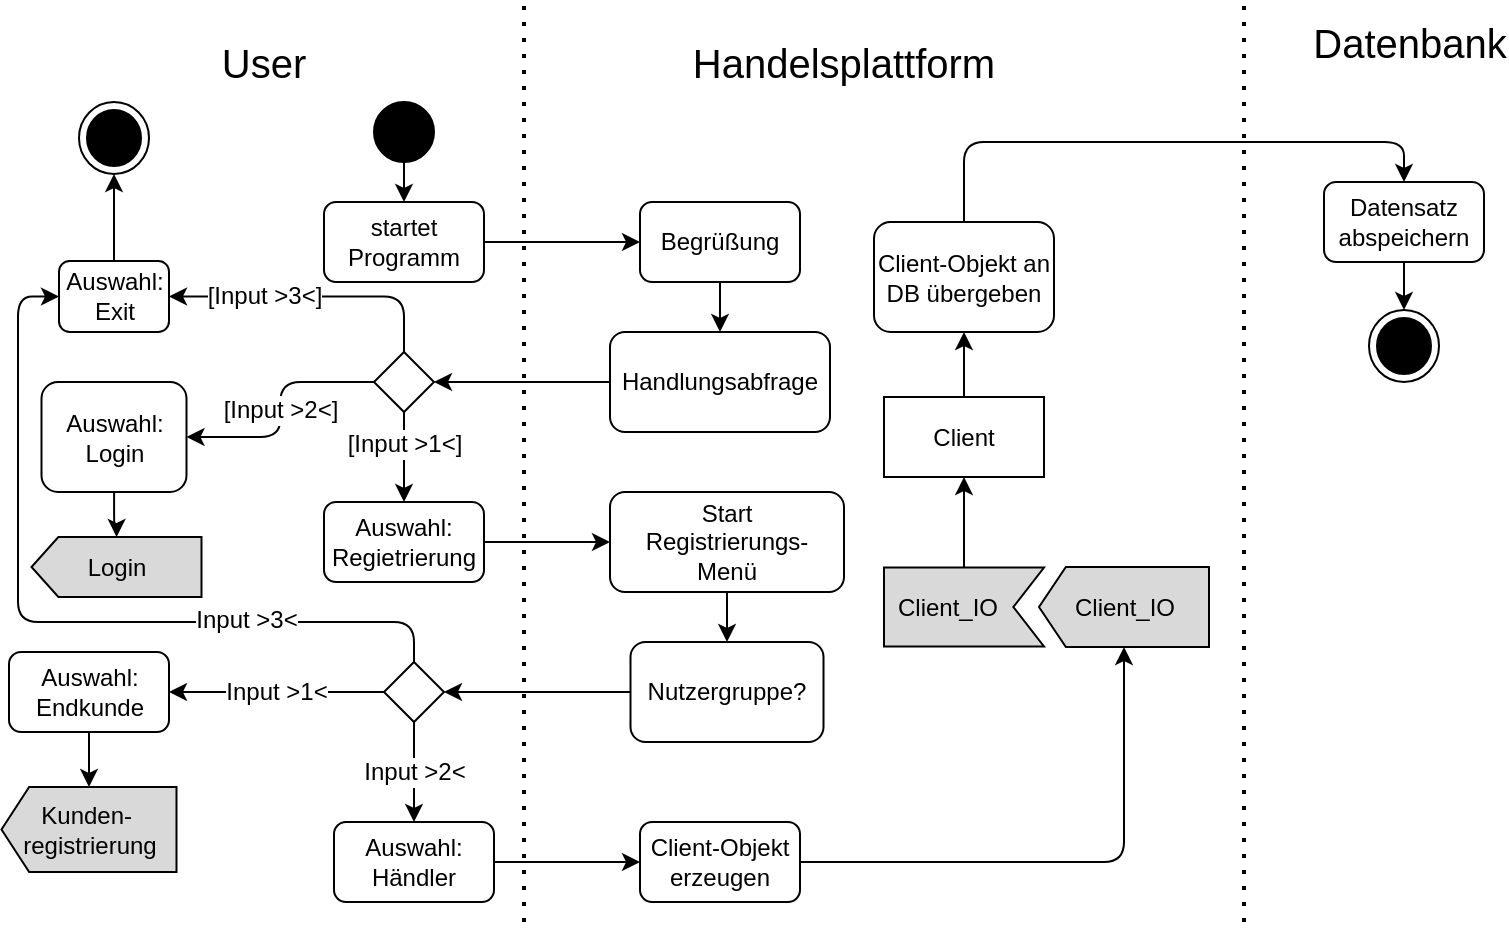 <mxfile version="14.5.1" type="device"><diagram id="sf5kEHDXckXKXi03bOPB" name="Register- Activity Diagram"><mxGraphModel dx="758" dy="731" grid="1" gridSize="10" guides="1" tooltips="1" connect="1" arrows="1" fold="1" page="1" pageScale="1" pageWidth="1169" pageHeight="827" math="0" shadow="0"><root><mxCell id="0"/><mxCell id="1" parent="0"/><mxCell id="WPlKu7ag9nUZJ6A5SAFR-41" value="" style="endArrow=none;dashed=1;html=1;dashPattern=1 3;strokeWidth=2;" edge="1" parent="1"><mxGeometry width="50" height="50" relative="1" as="geometry"><mxPoint x="480" y="490" as="sourcePoint"/><mxPoint x="480" y="30" as="targetPoint"/></mxGeometry></mxCell><mxCell id="WPlKu7ag9nUZJ6A5SAFR-2" value="" style="endArrow=none;dashed=1;html=1;dashPattern=1 3;strokeWidth=2;" edge="1" parent="1"><mxGeometry width="50" height="50" relative="1" as="geometry"><mxPoint x="840" y="490" as="sourcePoint"/><mxPoint x="840" y="30" as="targetPoint"/></mxGeometry></mxCell><mxCell id="WPlKu7ag9nUZJ6A5SAFR-4" value="User" style="text;html=1;strokeColor=none;fillColor=none;align=center;verticalAlign=middle;whiteSpace=wrap;rounded=0;fontSize=20;" vertex="1" parent="1"><mxGeometry x="330" y="50" width="40" height="20" as="geometry"/></mxCell><mxCell id="WPlKu7ag9nUZJ6A5SAFR-5" value="Handelsplattform" style="text;html=1;strokeColor=none;fillColor=none;align=center;verticalAlign=middle;whiteSpace=wrap;rounded=0;fontSize=20;" vertex="1" parent="1"><mxGeometry x="620" y="50" width="40" height="20" as="geometry"/></mxCell><mxCell id="WPlKu7ag9nUZJ6A5SAFR-7" value="Datenbank" style="text;html=1;strokeColor=none;fillColor=none;align=center;verticalAlign=middle;whiteSpace=wrap;rounded=0;fontSize=20;" vertex="1" parent="1"><mxGeometry x="902.5" y="40" width="40" height="20" as="geometry"/></mxCell><mxCell id="WPlKu7ag9nUZJ6A5SAFR-10" style="edgeStyle=orthogonalEdgeStyle;rounded=0;orthogonalLoop=1;jettySize=auto;html=1;exitX=0.5;exitY=1;exitDx=0;exitDy=0;entryX=0.5;entryY=0;entryDx=0;entryDy=0;fontSize=12;fontColor=#FFFFFF;" edge="1" parent="1" source="WPlKu7ag9nUZJ6A5SAFR-8" target="WPlKu7ag9nUZJ6A5SAFR-9"><mxGeometry relative="1" as="geometry"/></mxCell><mxCell id="WPlKu7ag9nUZJ6A5SAFR-8" value="" style="ellipse;whiteSpace=wrap;html=1;aspect=fixed;fillColor=#000000;" vertex="1" parent="1"><mxGeometry x="405" y="80" width="30" height="30" as="geometry"/></mxCell><mxCell id="WPlKu7ag9nUZJ6A5SAFR-13" style="edgeStyle=orthogonalEdgeStyle;rounded=1;orthogonalLoop=1;jettySize=auto;html=1;fontSize=12;fontColor=#FFFFFF;" edge="1" parent="1" source="WPlKu7ag9nUZJ6A5SAFR-9" target="WPlKu7ag9nUZJ6A5SAFR-12"><mxGeometry relative="1" as="geometry"/></mxCell><mxCell id="WPlKu7ag9nUZJ6A5SAFR-9" value="startet Programm" style="rounded=1;whiteSpace=wrap;html=1;fontSize=12;fillColor=#FFFFFF;" vertex="1" parent="1"><mxGeometry x="380" y="130" width="80" height="40" as="geometry"/></mxCell><mxCell id="WPlKu7ag9nUZJ6A5SAFR-70" style="edgeStyle=orthogonalEdgeStyle;rounded=1;orthogonalLoop=1;jettySize=auto;html=1;exitX=0.5;exitY=1;exitDx=0;exitDy=0;entryX=0.5;entryY=0;entryDx=0;entryDy=0;fontSize=12;fontColor=#FFFFFF;" edge="1" parent="1" source="WPlKu7ag9nUZJ6A5SAFR-12" target="WPlKu7ag9nUZJ6A5SAFR-15"><mxGeometry relative="1" as="geometry"/></mxCell><mxCell id="WPlKu7ag9nUZJ6A5SAFR-12" value="Begrüßung" style="rounded=1;whiteSpace=wrap;html=1;fontSize=12;fillColor=#FFFFFF;" vertex="1" parent="1"><mxGeometry x="538" y="130" width="80" height="40" as="geometry"/></mxCell><mxCell id="WPlKu7ag9nUZJ6A5SAFR-61" style="edgeStyle=orthogonalEdgeStyle;rounded=1;orthogonalLoop=1;jettySize=auto;html=1;entryX=1;entryY=0.5;entryDx=0;entryDy=0;fontSize=12;fontColor=#FFFFFF;" edge="1" parent="1" source="WPlKu7ag9nUZJ6A5SAFR-15" target="WPlKu7ag9nUZJ6A5SAFR-17"><mxGeometry relative="1" as="geometry"/></mxCell><mxCell id="WPlKu7ag9nUZJ6A5SAFR-15" value="Handlungsabfrage&lt;br&gt;" style="rounded=1;whiteSpace=wrap;html=1;fontSize=12;fillColor=#FFFFFF;" vertex="1" parent="1"><mxGeometry x="523" y="195" width="110" height="50" as="geometry"/></mxCell><mxCell id="WPlKu7ag9nUZJ6A5SAFR-25" value="&lt;font color=&quot;#000000&quot;&gt;[Input &amp;gt;2&amp;lt;]&lt;/font&gt;" style="edgeStyle=orthogonalEdgeStyle;rounded=1;orthogonalLoop=1;jettySize=auto;html=1;fontSize=12;fontColor=#FFFFFF;exitX=0;exitY=0.5;exitDx=0;exitDy=0;" edge="1" parent="1" source="WPlKu7ag9nUZJ6A5SAFR-17" target="WPlKu7ag9nUZJ6A5SAFR-22"><mxGeometry relative="1" as="geometry"><mxPoint x="450" y="190" as="sourcePoint"/></mxGeometry></mxCell><mxCell id="WPlKu7ag9nUZJ6A5SAFR-64" style="edgeStyle=orthogonalEdgeStyle;rounded=1;orthogonalLoop=1;jettySize=auto;html=1;exitX=0.5;exitY=1;exitDx=0;exitDy=0;entryX=0.5;entryY=0;entryDx=0;entryDy=0;fontSize=12;fontColor=#FFFFFF;" edge="1" parent="1" source="WPlKu7ag9nUZJ6A5SAFR-17" target="WPlKu7ag9nUZJ6A5SAFR-21"><mxGeometry relative="1" as="geometry"/></mxCell><mxCell id="WPlKu7ag9nUZJ6A5SAFR-69" value="&lt;font color=&quot;#000000&quot;&gt;[Input &amp;gt;1&amp;lt;]&lt;/font&gt;" style="edgeLabel;html=1;align=center;verticalAlign=middle;resizable=0;points=[];fontSize=12;fontColor=#FFFFFF;" vertex="1" connectable="0" parent="WPlKu7ag9nUZJ6A5SAFR-64"><mxGeometry x="-0.28" relative="1" as="geometry"><mxPoint as="offset"/></mxGeometry></mxCell><mxCell id="WPlKu7ag9nUZJ6A5SAFR-65" value="&lt;font color=&quot;#000000&quot;&gt;[Input &amp;gt;3&amp;lt;]&lt;/font&gt;" style="edgeStyle=orthogonalEdgeStyle;rounded=1;orthogonalLoop=1;jettySize=auto;html=1;entryX=1;entryY=0.5;entryDx=0;entryDy=0;fontSize=12;fontColor=#FFFFFF;exitX=0.5;exitY=0;exitDx=0;exitDy=0;" edge="1" parent="1" source="WPlKu7ag9nUZJ6A5SAFR-17" target="WPlKu7ag9nUZJ6A5SAFR-23"><mxGeometry x="0.346" relative="1" as="geometry"><mxPoint x="400" y="250" as="sourcePoint"/><mxPoint as="offset"/></mxGeometry></mxCell><mxCell id="WPlKu7ag9nUZJ6A5SAFR-17" value="" style="rhombus;whiteSpace=wrap;html=1;fillColor=#FFFFFF;fontSize=12;fontColor=#FFFFFF;" vertex="1" parent="1"><mxGeometry x="405" y="205" width="30" height="30" as="geometry"/></mxCell><mxCell id="WPlKu7ag9nUZJ6A5SAFR-27" value="" style="edgeStyle=orthogonalEdgeStyle;rounded=1;orthogonalLoop=1;jettySize=auto;html=1;fontSize=12;fontColor=#FFFFFF;" edge="1" parent="1" source="WPlKu7ag9nUZJ6A5SAFR-22" target="WPlKu7ag9nUZJ6A5SAFR-26"><mxGeometry relative="1" as="geometry"/></mxCell><mxCell id="WPlKu7ag9nUZJ6A5SAFR-22" value="Auswahl:&lt;br&gt;Login" style="rounded=1;whiteSpace=wrap;html=1;fontSize=12;fillColor=#FFFFFF;" vertex="1" parent="1"><mxGeometry x="238.75" y="220" width="72.5" height="55" as="geometry"/></mxCell><mxCell id="WPlKu7ag9nUZJ6A5SAFR-38" value="" style="edgeStyle=orthogonalEdgeStyle;rounded=1;orthogonalLoop=1;jettySize=auto;html=1;fontSize=12;fontColor=#FFFFFF;" edge="1" parent="1" source="WPlKu7ag9nUZJ6A5SAFR-23" target="WPlKu7ag9nUZJ6A5SAFR-36"><mxGeometry relative="1" as="geometry"/></mxCell><mxCell id="WPlKu7ag9nUZJ6A5SAFR-23" value="Auswahl:&lt;br&gt;Exit" style="rounded=1;whiteSpace=wrap;html=1;fontSize=12;fillColor=#FFFFFF;" vertex="1" parent="1"><mxGeometry x="247.5" y="159.5" width="55" height="35.5" as="geometry"/></mxCell><mxCell id="WPlKu7ag9nUZJ6A5SAFR-73" style="edgeStyle=orthogonalEdgeStyle;rounded=1;orthogonalLoop=1;jettySize=auto;html=1;entryX=0;entryY=0.5;entryDx=0;entryDy=0;fontSize=12;fontColor=#FFFFFF;" edge="1" parent="1" source="WPlKu7ag9nUZJ6A5SAFR-21" target="WPlKu7ag9nUZJ6A5SAFR-72"><mxGeometry relative="1" as="geometry"/></mxCell><mxCell id="WPlKu7ag9nUZJ6A5SAFR-21" value="Auswahl:&lt;br&gt;Regietrierung" style="rounded=1;whiteSpace=wrap;html=1;fontSize=12;fillColor=#FFFFFF;" vertex="1" parent="1"><mxGeometry x="380" y="280" width="80" height="40" as="geometry"/></mxCell><mxCell id="WPlKu7ag9nUZJ6A5SAFR-26" value="&lt;font color=&quot;#000000&quot;&gt;Login&lt;/font&gt;" style="shape=offPageConnector;whiteSpace=wrap;html=1;fontSize=12;fontColor=#FFFFFF;rotation=90;size=0.158;horizontal=0;fillColor=#D9D9D9;" vertex="1" parent="1"><mxGeometry x="261.25" y="270" width="30" height="85" as="geometry"/></mxCell><mxCell id="WPlKu7ag9nUZJ6A5SAFR-36" value="" style="ellipse;html=1;shape=endState;fillColor=#000000;fontSize=12;fontColor=#FFFFFF;" vertex="1" parent="1"><mxGeometry x="257.5" y="80" width="35" height="36" as="geometry"/></mxCell><mxCell id="WPlKu7ag9nUZJ6A5SAFR-77" style="edgeStyle=orthogonalEdgeStyle;rounded=1;orthogonalLoop=1;jettySize=auto;html=1;entryX=1;entryY=0.5;entryDx=0;entryDy=0;fontSize=12;fontColor=#FFFFFF;" edge="1" parent="1" source="WPlKu7ag9nUZJ6A5SAFR-39" target="WPlKu7ag9nUZJ6A5SAFR-42"><mxGeometry relative="1" as="geometry"/></mxCell><mxCell id="WPlKu7ag9nUZJ6A5SAFR-39" value="Nutzergruppe?" style="rounded=1;whiteSpace=wrap;html=1;fontSize=12;fillColor=#FFFFFF;" vertex="1" parent="1"><mxGeometry x="533.25" y="350" width="96.5" height="50" as="geometry"/></mxCell><mxCell id="WPlKu7ag9nUZJ6A5SAFR-81" value="&lt;font color=&quot;#000000&quot;&gt;Input &amp;gt;1&amp;lt;&lt;/font&gt;" style="edgeStyle=orthogonalEdgeStyle;rounded=1;orthogonalLoop=1;jettySize=auto;html=1;fontSize=12;fontColor=#FFFFFF;entryX=1;entryY=0.5;entryDx=0;entryDy=0;" edge="1" parent="1" source="WPlKu7ag9nUZJ6A5SAFR-42" target="WPlKu7ag9nUZJ6A5SAFR-83"><mxGeometry relative="1" as="geometry"><mxPoint x="330" y="420" as="targetPoint"/></mxGeometry></mxCell><mxCell id="WPlKu7ag9nUZJ6A5SAFR-85" style="edgeStyle=orthogonalEdgeStyle;rounded=1;orthogonalLoop=1;jettySize=auto;html=1;exitX=0.5;exitY=0;exitDx=0;exitDy=0;entryX=0;entryY=0.5;entryDx=0;entryDy=0;fontSize=12;fontColor=#FFFFFF;" edge="1" parent="1" source="WPlKu7ag9nUZJ6A5SAFR-42" target="WPlKu7ag9nUZJ6A5SAFR-23"><mxGeometry relative="1" as="geometry"><Array as="points"><mxPoint x="425" y="340"/><mxPoint x="227" y="340"/><mxPoint x="227" y="177"/></Array></mxGeometry></mxCell><mxCell id="WPlKu7ag9nUZJ6A5SAFR-86" value="&lt;font color=&quot;#000000&quot;&gt;Input &amp;gt;3&amp;lt;&lt;/font&gt;" style="edgeLabel;html=1;align=center;verticalAlign=middle;resizable=0;points=[];fontSize=12;fontColor=#FFFFFF;" vertex="1" connectable="0" parent="WPlKu7ag9nUZJ6A5SAFR-85"><mxGeometry x="-0.479" y="-1" relative="1" as="geometry"><mxPoint as="offset"/></mxGeometry></mxCell><mxCell id="WPlKu7ag9nUZJ6A5SAFR-87" value="&lt;font color=&quot;#000000&quot;&gt;Input &amp;gt;2&amp;lt;&lt;/font&gt;" style="edgeStyle=orthogonalEdgeStyle;rounded=1;orthogonalLoop=1;jettySize=auto;html=1;entryX=0.5;entryY=0;entryDx=0;entryDy=0;fontSize=12;fontColor=#FFFFFF;" edge="1" parent="1" source="WPlKu7ag9nUZJ6A5SAFR-42" target="WPlKu7ag9nUZJ6A5SAFR-46"><mxGeometry relative="1" as="geometry"/></mxCell><mxCell id="WPlKu7ag9nUZJ6A5SAFR-42" value="" style="rhombus;whiteSpace=wrap;html=1;fillColor=#FFFFFF;fontSize=12;fontColor=#FFFFFF;" vertex="1" parent="1"><mxGeometry x="410" y="360" width="30" height="30" as="geometry"/></mxCell><mxCell id="WPlKu7ag9nUZJ6A5SAFR-53" style="edgeStyle=orthogonalEdgeStyle;rounded=1;orthogonalLoop=1;jettySize=auto;html=1;entryX=0;entryY=0.5;entryDx=0;entryDy=0;fontSize=12;fontColor=#FFFFFF;" edge="1" parent="1" source="WPlKu7ag9nUZJ6A5SAFR-46" target="WPlKu7ag9nUZJ6A5SAFR-52"><mxGeometry relative="1" as="geometry"/></mxCell><mxCell id="WPlKu7ag9nUZJ6A5SAFR-46" value="Auswahl:&lt;br&gt;Händler" style="rounded=1;whiteSpace=wrap;html=1;fontSize=12;fillColor=#FFFFFF;" vertex="1" parent="1"><mxGeometry x="385" y="440" width="80" height="40" as="geometry"/></mxCell><mxCell id="WPlKu7ag9nUZJ6A5SAFR-96" style="edgeStyle=orthogonalEdgeStyle;rounded=1;orthogonalLoop=1;jettySize=auto;html=1;entryX=1;entryY=0.5;entryDx=0;entryDy=0;fontSize=12;fontColor=#000000;" edge="1" parent="1" source="WPlKu7ag9nUZJ6A5SAFR-52" target="WPlKu7ag9nUZJ6A5SAFR-88"><mxGeometry relative="1" as="geometry"/></mxCell><mxCell id="WPlKu7ag9nUZJ6A5SAFR-52" value="Client-Objekt erzeugen" style="rounded=1;whiteSpace=wrap;html=1;fontSize=12;fillColor=#FFFFFF;" vertex="1" parent="1"><mxGeometry x="538" y="440" width="80" height="40" as="geometry"/></mxCell><mxCell id="WPlKu7ag9nUZJ6A5SAFR-79" style="edgeStyle=orthogonalEdgeStyle;rounded=1;orthogonalLoop=1;jettySize=auto;html=1;entryX=0.5;entryY=0;entryDx=0;entryDy=0;fontSize=12;fontColor=#FFFFFF;" edge="1" parent="1" source="WPlKu7ag9nUZJ6A5SAFR-72" target="WPlKu7ag9nUZJ6A5SAFR-39"><mxGeometry relative="1" as="geometry"/></mxCell><mxCell id="WPlKu7ag9nUZJ6A5SAFR-72" value="Start&lt;br&gt;Registrierungs-&lt;br&gt;Menü" style="rounded=1;whiteSpace=wrap;html=1;fontSize=12;fillColor=#FFFFFF;" vertex="1" parent="1"><mxGeometry x="523" y="275" width="117" height="50" as="geometry"/></mxCell><mxCell id="WPlKu7ag9nUZJ6A5SAFR-49" value="&lt;font color=&quot;#000000&quot;&gt;Kunden-&amp;nbsp;&lt;br&gt;registrierung&lt;br&gt;&lt;/font&gt;" style="shape=offPageConnector;whiteSpace=wrap;html=1;fontSize=12;fontColor=#FFFFFF;rotation=90;size=0.158;horizontal=0;fillColor=#D9D9D9;" vertex="1" parent="1"><mxGeometry x="241.25" y="400" width="42.5" height="87.5" as="geometry"/></mxCell><mxCell id="WPlKu7ag9nUZJ6A5SAFR-84" style="edgeStyle=orthogonalEdgeStyle;rounded=1;orthogonalLoop=1;jettySize=auto;html=1;exitX=0.5;exitY=1;exitDx=0;exitDy=0;entryX=0;entryY=0.5;entryDx=0;entryDy=0;fontSize=12;fontColor=#FFFFFF;" edge="1" parent="1" source="WPlKu7ag9nUZJ6A5SAFR-83" target="WPlKu7ag9nUZJ6A5SAFR-49"><mxGeometry relative="1" as="geometry"/></mxCell><mxCell id="WPlKu7ag9nUZJ6A5SAFR-83" value="Auswahl:&lt;br&gt;Endkunde" style="rounded=1;whiteSpace=wrap;html=1;fontSize=12;fillColor=#FFFFFF;" vertex="1" parent="1"><mxGeometry x="222.5" y="355" width="80" height="40" as="geometry"/></mxCell><mxCell id="WPlKu7ag9nUZJ6A5SAFR-88" value="&lt;font color=&quot;#000000&quot;&gt;Client_IO&lt;/font&gt;" style="shape=offPageConnector;whiteSpace=wrap;html=1;fontSize=12;fontColor=#FFFFFF;rotation=90;size=0.158;horizontal=0;fillColor=#D9D9D9;" vertex="1" parent="1"><mxGeometry x="760" y="290" width="40" height="85" as="geometry"/></mxCell><mxCell id="WPlKu7ag9nUZJ6A5SAFR-93" value="" style="group" vertex="1" connectable="0" parent="1"><mxGeometry x="660" y="312.81" width="80" height="39.38" as="geometry"/></mxCell><mxCell id="WPlKu7ag9nUZJ6A5SAFR-91" value="" style="html=1;shadow=0;dashed=0;align=center;verticalAlign=middle;shape=mxgraph.arrows2.arrow;dy=0;dx=0;notch=15.33;strokeColor=#000000;fontSize=12;rotation=-180;fillColor=#D9D9D9;" vertex="1" parent="WPlKu7ag9nUZJ6A5SAFR-93"><mxGeometry y="5.684e-14" width="80" height="39.38" as="geometry"/></mxCell><mxCell id="WPlKu7ag9nUZJ6A5SAFR-92" value="Client_IO" style="text;html=1;strokeColor=none;fillColor=none;align=center;verticalAlign=middle;whiteSpace=wrap;rounded=0;fontSize=12;fontColor=#000000;" vertex="1" parent="WPlKu7ag9nUZJ6A5SAFR-93"><mxGeometry x="12" y="9.69" width="40" height="20" as="geometry"/></mxCell><mxCell id="WPlKu7ag9nUZJ6A5SAFR-98" style="edgeStyle=orthogonalEdgeStyle;rounded=1;orthogonalLoop=1;jettySize=auto;html=1;exitX=0.5;exitY=0;exitDx=0;exitDy=0;fontSize=12;fontColor=#000000;" edge="1" parent="1" source="WPlKu7ag9nUZJ6A5SAFR-94" target="WPlKu7ag9nUZJ6A5SAFR-97"><mxGeometry relative="1" as="geometry"/></mxCell><mxCell id="WPlKu7ag9nUZJ6A5SAFR-94" value="&lt;font color=&quot;#000000&quot;&gt;Client&lt;/font&gt;" style="rounded=0;whiteSpace=wrap;html=1;strokeColor=#000000;fontSize=12;fontColor=#FFFFFF;fillColor=#FFFFFF;" vertex="1" parent="1"><mxGeometry x="660" y="227.5" width="80" height="40" as="geometry"/></mxCell><mxCell id="WPlKu7ag9nUZJ6A5SAFR-95" value="" style="edgeStyle=orthogonalEdgeStyle;rounded=1;orthogonalLoop=1;jettySize=auto;html=1;fontSize=12;fontColor=#000000;" edge="1" parent="1" source="WPlKu7ag9nUZJ6A5SAFR-91" target="WPlKu7ag9nUZJ6A5SAFR-94"><mxGeometry relative="1" as="geometry"/></mxCell><mxCell id="WPlKu7ag9nUZJ6A5SAFR-100" style="edgeStyle=orthogonalEdgeStyle;rounded=1;orthogonalLoop=1;jettySize=auto;html=1;entryX=0.5;entryY=0;entryDx=0;entryDy=0;fontSize=12;fontColor=#000000;exitX=0.5;exitY=0;exitDx=0;exitDy=0;" edge="1" parent="1" source="WPlKu7ag9nUZJ6A5SAFR-97" target="WPlKu7ag9nUZJ6A5SAFR-99"><mxGeometry relative="1" as="geometry"/></mxCell><mxCell id="WPlKu7ag9nUZJ6A5SAFR-97" value="Client-Objekt an DB übergeben" style="rounded=1;whiteSpace=wrap;html=1;fontSize=12;fillColor=#FFFFFF;" vertex="1" parent="1"><mxGeometry x="655" y="140" width="90" height="55" as="geometry"/></mxCell><mxCell id="WPlKu7ag9nUZJ6A5SAFR-103" style="edgeStyle=orthogonalEdgeStyle;rounded=1;orthogonalLoop=1;jettySize=auto;html=1;fontSize=12;fontColor=#000000;" edge="1" parent="1" source="WPlKu7ag9nUZJ6A5SAFR-99" target="WPlKu7ag9nUZJ6A5SAFR-101"><mxGeometry relative="1" as="geometry"/></mxCell><mxCell id="WPlKu7ag9nUZJ6A5SAFR-99" value="Datensatz abspeichern" style="rounded=1;whiteSpace=wrap;html=1;fontSize=12;fillColor=#FFFFFF;" vertex="1" parent="1"><mxGeometry x="880" y="120" width="80" height="40" as="geometry"/></mxCell><mxCell id="WPlKu7ag9nUZJ6A5SAFR-101" value="" style="ellipse;html=1;shape=endState;fillColor=#000000;fontSize=12;fontColor=#FFFFFF;" vertex="1" parent="1"><mxGeometry x="902.5" y="184" width="35" height="36" as="geometry"/></mxCell></root></mxGraphModel></diagram></mxfile>